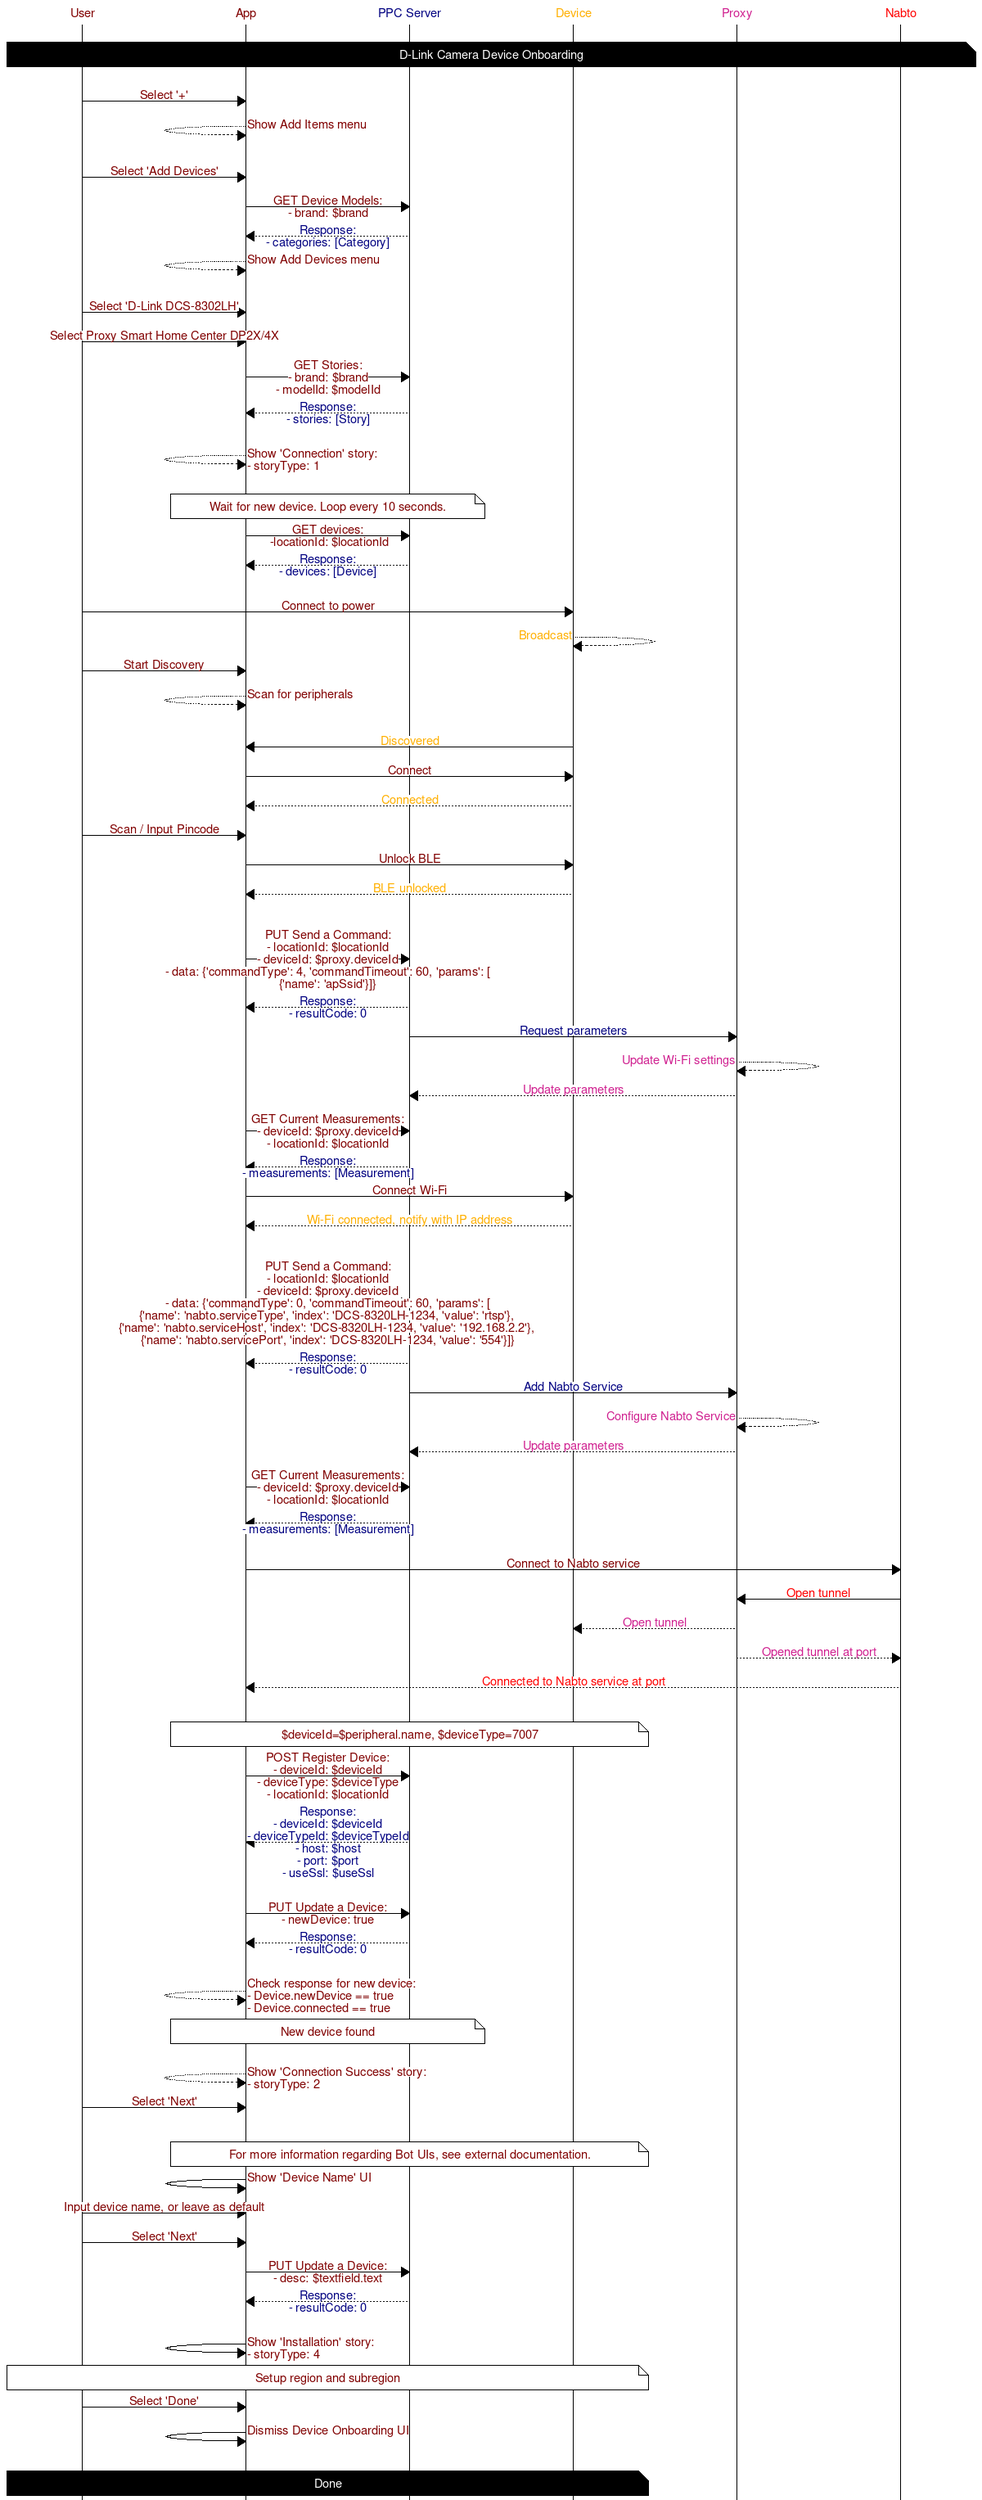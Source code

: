 # Device Onboarding - D-Link Camera
# - Connecting and registering a D-Link Camera
#
# 1. Scan / Input S/N
# 2. Connect and unlock BLE
# 3. Configure Wi-Fi
# 4. Configure Nabto
# 5. Register Device

msc {
	hscale = "2";

	user [label="User", textcolour="maroon", arctextcolour="maroon"],
	app [label="App", textcolour="maroon", arctextcolour="maroon"],
	server [label="PPC Server", textcolour="navy", arctextcolour="navy"],
	device [label="Device", textcolour="orange", arctextcolour="orange"],
	proxy [label="Proxy", textcolour="violet", arctextcolour="violet"],
	nabto [label="Nabto", textcolour="red", arctextcolour="red"];
	|||;
	user note nabto [label="D-Link Camera Device Onboarding", textbgcolor="black", textcolor="white"];
	|||;

	# Open Add Devices menu
	user => app [label="Select '+'"];
	app << app [label="Show Add Items menu"];
	|||;
	user => app [label="Select 'Add Devices'"];
	app => server [label="GET Device Models:\n- brand: $brand"];
	app << server [label="Response:\n- categories: [Category]"];
	app << app [label="Show Add Devices menu"];
	|||;

	# Select Device
	user => app [label="Select 'D-Link DCS-8302LH'"];
	user => app [label="Select Proxy Smart Home Center DP2X/4X"];
	app => server [label="GET Stories:\n- brand: $brand\n- modelId: $modelId"];
	app << server [label="Response:\n- stories: [Story]"];
	|||;

 	# Show Connection Story
	app << app [label="Show 'Connection' story:\n- storyType: 1"];
	|||;

	# Wait for device discovery
	app note server [label="Wait for new device. Loop every 10 seconds."];
	app => server [label="GET devices:\n -locationId: $locationId"];
	app << server [label="Response:\n- devices: [Device]"];
	|||;

	# Power on device and start discovery
	user => device [label="Connect to power"];
	device << device [label="Broadcast"];
	user => app [label="Start Discovery"];
	app << app [label="Scan for peripherals"];
	|||;

	# Connect and unock
	app <= device [label="Discovered"];
	app => device [label="Connect"];
	app << device [label="Connected"];
	user => app [label="Scan / Input Pincode"];
	app => device [label="Unlock BLE"];
	app << device [label="BLE unlocked"];
	|||;

	# Connect Wi-Fi
	app => server [label="PUT Send a Command:\n- locationId: $locationId\n- deviceId: $proxy.deviceId\n- data: {'commandType': 4, 'commandTimeout': 60, 'params': [\n{'name': 'apSsid'}]}"];
	app << server [label="Response:\n- resultCode: 0"];
	server => proxy [label="Request parameters"];
	proxy << proxy [label="Update Wi-Fi settings"];
	server << proxy [label="Update parameters"];
	app => server [label="GET Current Measurements:\n- deviceId: $proxy.deviceId\n- locationId: $locationId"];
	app << server [label="Response:\n- measurements: [Measurement]"];
	app => device [label="Connect Wi-Fi"];
	app << device [label="Wi-Fi connected, notify with IP address"];
	|||;

	# Configure Nabto Service
	app => server [label="PUT Send a Command:\n- locationId: $locationId\n- deviceId: $proxy.deviceId\n- data: {'commandType': 0, 'commandTimeout': 60, 'params': [\n{'name': 'nabto.serviceType', 'index': 'DCS-8320LH-1234, 'value': 'rtsp'}, \n{'name': 'nabto.serviceHost', 'index': 'DCS-8320LH-1234, 'value': '192.168.2.2'}, \n{'name': 'nabto.servicePort', 'index': 'DCS-8320LH-1234, 'value': '554'}]}"];
	app << server [label="Response:\n- resultCode: 0"];
	server => proxy [label="Add Nabto Service"];
	proxy << proxy [label="Configure Nabto Service"];
	server << proxy [label="Update parameters"];
	app => server [label="GET Current Measurements:\n- deviceId: $proxy.deviceId\n- locationId: $locationId"];
	app << server [label="Response:\n- measurements: [Measurement]"];
	|||;

	# Connect Service
	app => nabto [label="Connect to Nabto service"];
	nabto => proxy [label="Open tunnel"];
	device << proxy [label="Open tunnel"];
	nabto << proxy [label="Opened tunnel at port"];
	app << nabto [label="Connected to Nabto service at port"];
	|||;

	# Register device
	app note device [label="$deviceId=$peripheral.name, $deviceType=7007"];
	app => server [label="POST Register Device:\n- deviceId: $deviceId\n- deviceType: $deviceType\n- locationId: $locationId"];
	app << server [label="Response:\n- deviceId: $deviceId\n- deviceTypeId: $deviceTypeId\n- host: $host\n- port: $port\n- useSsl: $useSsl"];
	|||;

	# Force discovery
	app => server [label="PUT Update a Device:\n- newDevice: true"];
	app << server [label="Response:\n- resultCode: 0"];
	|||;

	# Device discovered
	app << app [label="Check response for new device:\n- Device.newDevice == true\n- Device.connected == true"];
	app note server [label="New device found"];
	|||;

 	# Show Connection Success Story
	app << app [label="Show 'Connection Success' story:\n- storyType: 2"];
	user => app [label="Select 'Next'"];
	|||;

	# Show Device Onboarding Configuration Screens
	app note device [label="For more information regarding Bot UIs, see external documentation."];
	app => app [label="Show 'Device Name' UI"];
	user => app [label="Input device name, or leave as default"];
	user => app [label="Select 'Next'"];
	app => server [label="PUT Update a Device:\n- desc: $textfield.text"];
	app << server [label="Response:\n- resultCode: 0"];
	|||;

	# Show Installation Help Story
	app => app [label="Show 'Installation' story:\n- storyType: 4"];
	user note device [label="Setup region and subregion"];
	user => app [label="Select 'Done'"];
	app => app [label="Dismiss Device Onboarding UI"];
	|||;

	user note device [label="Done", textbgcolor="black", textcolor="white"];
}
